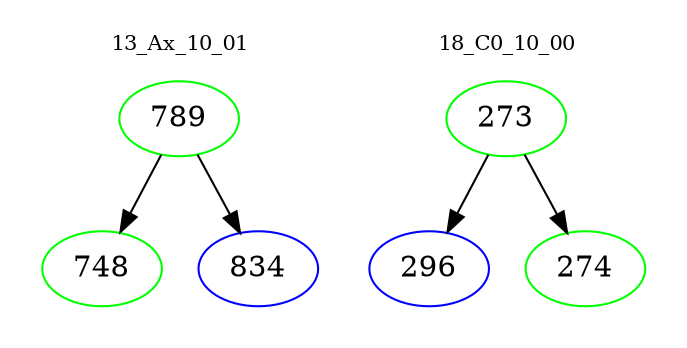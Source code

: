 digraph{
subgraph cluster_0 {
color = white
label = "13_Ax_10_01";
fontsize=10;
T0_789 [label="789", color="green"]
T0_789 -> T0_748 [color="black"]
T0_748 [label="748", color="green"]
T0_789 -> T0_834 [color="black"]
T0_834 [label="834", color="blue"]
}
subgraph cluster_1 {
color = white
label = "18_C0_10_00";
fontsize=10;
T1_273 [label="273", color="green"]
T1_273 -> T1_296 [color="black"]
T1_296 [label="296", color="blue"]
T1_273 -> T1_274 [color="black"]
T1_274 [label="274", color="green"]
}
}
